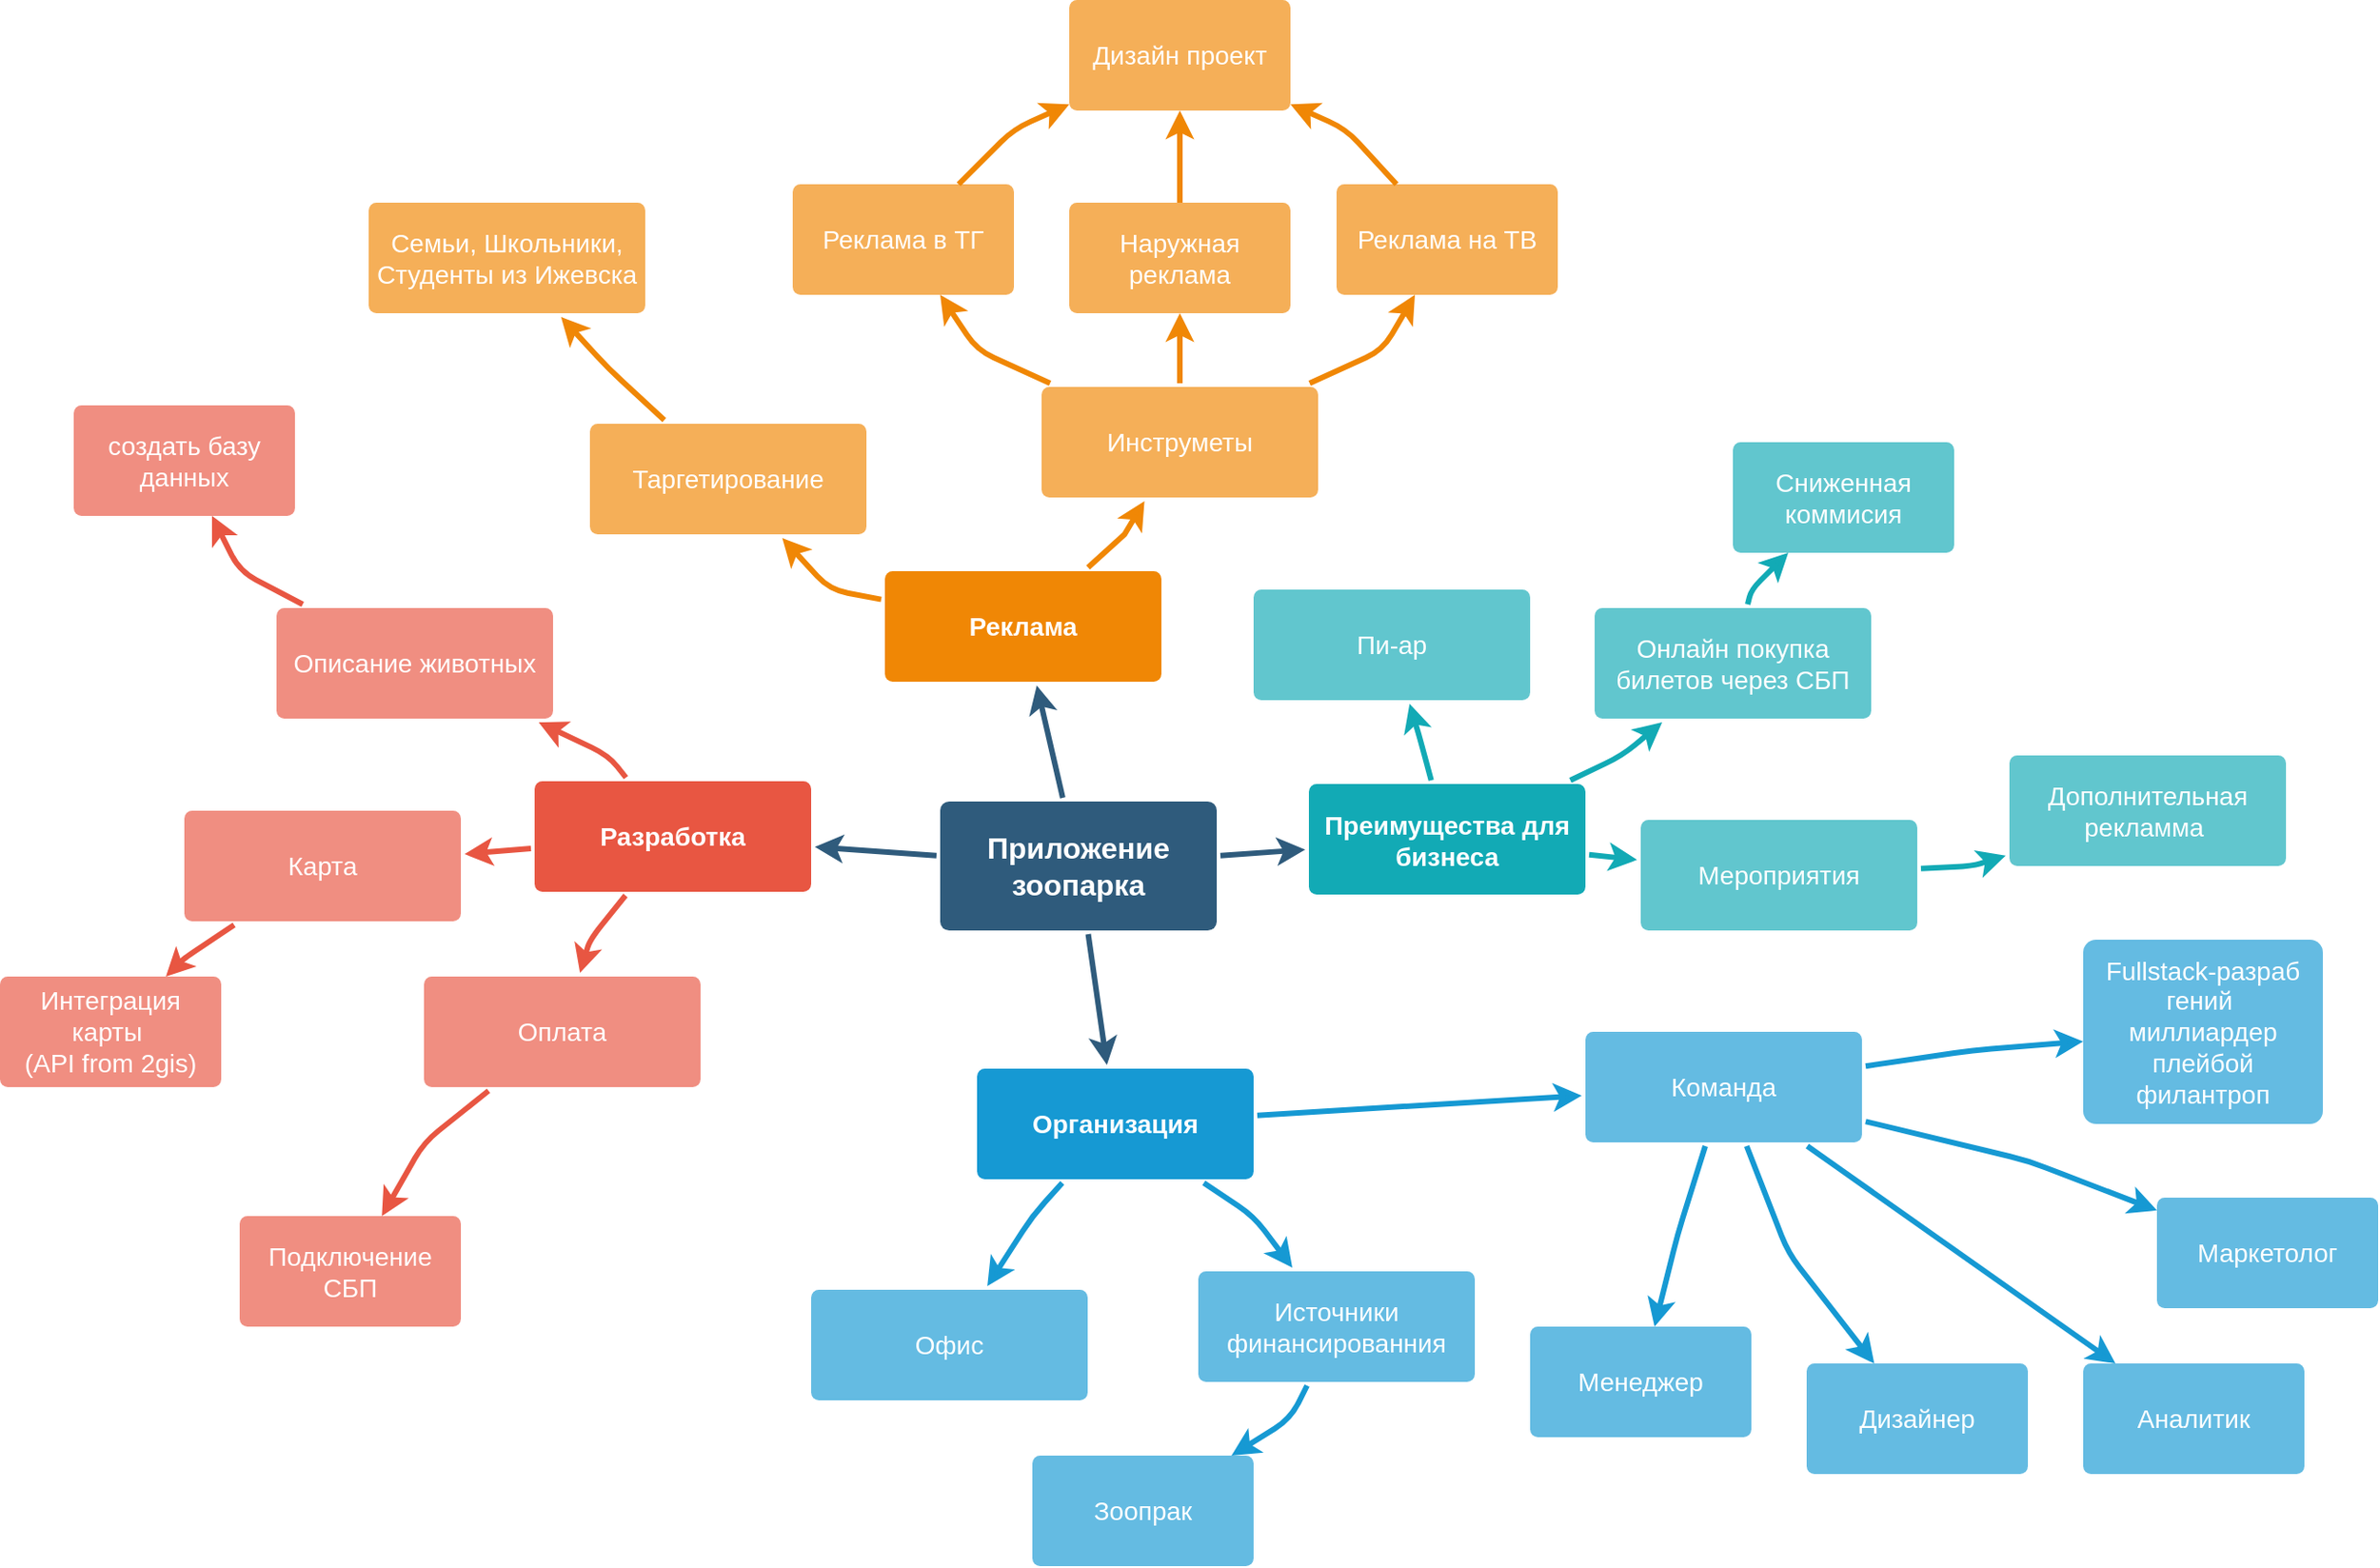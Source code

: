<mxfile version="24.7.16">
  <diagram id="6a731a19-8d31-9384-78a2-239565b7b9f0" name="Page-1">
    <mxGraphModel dx="1687" dy="1735" grid="1" gridSize="10" guides="1" tooltips="1" connect="1" arrows="1" fold="1" page="1" pageScale="1" pageWidth="1169" pageHeight="827" background="none" math="0" shadow="0">
      <root>
        <mxCell id="0" />
        <mxCell id="1" parent="0" />
        <mxCell id="1745" value="" style="edgeStyle=none;rounded=0;jumpStyle=none;html=1;shadow=0;labelBackgroundColor=none;startArrow=none;startFill=0;endArrow=classic;endFill=1;jettySize=auto;orthogonalLoop=1;strokeColor=#2F5B7C;strokeWidth=3;fontFamily=Helvetica;fontSize=16;fontColor=#23445D;spacing=5;" parent="1" source="1749" target="1764" edge="1">
          <mxGeometry relative="1" as="geometry" />
        </mxCell>
        <mxCell id="1746" value="" style="edgeStyle=none;rounded=1;jumpStyle=none;html=1;shadow=0;labelBackgroundColor=none;startArrow=none;startFill=0;endArrow=classic;endFill=1;jettySize=auto;orthogonalLoop=1;strokeColor=#2F5B7C;strokeWidth=3;fontFamily=Helvetica;fontSize=16;fontColor=#23445D;spacing=5;curved=0;" parent="1" source="1749" target="1771" edge="1">
          <mxGeometry relative="1" as="geometry" />
        </mxCell>
        <mxCell id="1747" value="" style="edgeStyle=none;rounded=0;jumpStyle=none;html=1;shadow=0;labelBackgroundColor=none;startArrow=none;startFill=0;endArrow=classic;endFill=1;jettySize=auto;orthogonalLoop=1;strokeColor=#2F5B7C;strokeWidth=3;fontFamily=Helvetica;fontSize=16;fontColor=#23445D;spacing=5;" parent="1" source="1749" target="1760" edge="1">
          <mxGeometry relative="1" as="geometry" />
        </mxCell>
        <mxCell id="1748" value="" style="edgeStyle=none;rounded=0;jumpStyle=none;html=1;shadow=0;labelBackgroundColor=none;startArrow=none;startFill=0;endArrow=classic;endFill=1;jettySize=auto;orthogonalLoop=1;strokeColor=#2F5B7C;strokeWidth=3;fontFamily=Helvetica;fontSize=16;fontColor=#23445D;spacing=5;" parent="1" source="1749" target="1753" edge="1">
          <mxGeometry relative="1" as="geometry" />
        </mxCell>
        <mxCell id="1749" value="Приложение зоопарка" style="rounded=1;whiteSpace=wrap;html=1;shadow=0;labelBackgroundColor=none;strokeColor=none;strokeWidth=3;fillColor=#2F5B7C;fontFamily=Helvetica;fontSize=16;fontColor=#FFFFFF;align=center;fontStyle=1;spacing=5;arcSize=7;perimeterSpacing=2;" parent="1" vertex="1">
          <mxGeometry x="530" y="395" width="150" height="70" as="geometry" />
        </mxCell>
        <mxCell id="1750" value="" style="edgeStyle=none;rounded=1;jumpStyle=none;html=1;shadow=0;labelBackgroundColor=none;startArrow=none;startFill=0;jettySize=auto;orthogonalLoop=1;strokeColor=#E85642;strokeWidth=3;fontFamily=Helvetica;fontSize=14;fontColor=#FFFFFF;spacing=5;fontStyle=1;fillColor=#b0e3e6;" parent="1" source="1753" target="1756" edge="1">
          <mxGeometry relative="1" as="geometry">
            <mxPoint x="410" y="350" as="sourcePoint" />
            <mxPoint x="310" y="360" as="targetPoint" />
            <Array as="points">
              <mxPoint x="350" y="370" />
            </Array>
          </mxGeometry>
        </mxCell>
        <mxCell id="1751" value="" style="edgeStyle=none;rounded=1;jumpStyle=none;html=1;shadow=0;labelBackgroundColor=none;startArrow=none;startFill=0;jettySize=auto;orthogonalLoop=1;strokeColor=#E85642;strokeWidth=3;fontFamily=Helvetica;fontSize=14;fontColor=#FFFFFF;spacing=5;fontStyle=1;fillColor=#b0e3e6;" parent="1" source="1753" target="1755" edge="1">
          <mxGeometry relative="1" as="geometry" />
        </mxCell>
        <mxCell id="1752" value="" style="edgeStyle=none;rounded=1;jumpStyle=none;html=1;shadow=0;labelBackgroundColor=none;startArrow=none;startFill=0;jettySize=auto;orthogonalLoop=1;strokeColor=#E85642;strokeWidth=3;fontFamily=Helvetica;fontSize=14;fontColor=#FFFFFF;spacing=5;fontStyle=1;fillColor=#b0e3e6;" parent="1" source="1753" target="1754" edge="1">
          <mxGeometry relative="1" as="geometry">
            <mxPoint x="390" y="470" as="sourcePoint" />
            <Array as="points">
              <mxPoint x="340" y="470" />
            </Array>
          </mxGeometry>
        </mxCell>
        <mxCell id="1753" value="Разработка" style="rounded=1;whiteSpace=wrap;html=1;shadow=0;labelBackgroundColor=none;strokeColor=none;strokeWidth=3;fillColor=#e85642;fontFamily=Helvetica;fontSize=14;fontColor=#FFFFFF;align=center;spacing=5;fontStyle=1;arcSize=7;perimeterSpacing=2;" parent="1" vertex="1">
          <mxGeometry x="310" y="384" width="150" height="60" as="geometry" />
        </mxCell>
        <mxCell id="1754" value="Оплата" style="rounded=1;whiteSpace=wrap;html=1;shadow=0;labelBackgroundColor=none;strokeColor=none;strokeWidth=3;fillColor=#f08e81;fontFamily=Helvetica;fontSize=14;fontColor=#FFFFFF;align=center;spacing=5;fontStyle=0;arcSize=7;perimeterSpacing=2;" parent="1" vertex="1">
          <mxGeometry x="250" y="490" width="150" height="60" as="geometry" />
        </mxCell>
        <mxCell id="1755" value="Карта" style="rounded=1;whiteSpace=wrap;html=1;shadow=0;labelBackgroundColor=none;strokeColor=none;strokeWidth=3;fillColor=#f08e81;fontFamily=Helvetica;fontSize=14;fontColor=#FFFFFF;align=center;spacing=5;fontStyle=0;arcSize=7;perimeterSpacing=2;" parent="1" vertex="1">
          <mxGeometry x="120" y="400" width="150" height="60" as="geometry" />
        </mxCell>
        <mxCell id="1756" value="Описание животных" style="rounded=1;whiteSpace=wrap;html=1;shadow=0;labelBackgroundColor=none;strokeColor=none;strokeWidth=3;fillColor=#f08e81;fontFamily=Helvetica;fontSize=14;fontColor=#FFFFFF;align=center;spacing=5;fontStyle=0;arcSize=7;perimeterSpacing=2;" parent="1" vertex="1">
          <mxGeometry x="170" y="290" width="150" height="60" as="geometry" />
        </mxCell>
        <mxCell id="1757" value="" style="edgeStyle=none;rounded=1;jumpStyle=none;html=1;shadow=0;labelBackgroundColor=none;startArrow=none;startFill=0;endArrow=classic;endFill=1;jettySize=auto;orthogonalLoop=1;strokeColor=#1699D3;strokeWidth=3;fontFamily=Helvetica;fontSize=14;fontColor=#FFFFFF;spacing=5;curved=0;" parent="1" source="1760" target="1763" edge="1">
          <mxGeometry relative="1" as="geometry">
            <Array as="points">
              <mxPoint x="580" y="620" />
            </Array>
          </mxGeometry>
        </mxCell>
        <mxCell id="1758" value="" style="edgeStyle=none;rounded=1;jumpStyle=none;html=1;shadow=0;labelBackgroundColor=none;startArrow=none;startFill=0;endArrow=classic;endFill=1;jettySize=auto;orthogonalLoop=1;strokeColor=#1699D3;strokeWidth=3;fontFamily=Helvetica;fontSize=14;fontColor=#FFFFFF;spacing=5;curved=0;" parent="1" source="1760" target="1762" edge="1">
          <mxGeometry relative="1" as="geometry">
            <Array as="points">
              <mxPoint x="700" y="620" />
            </Array>
          </mxGeometry>
        </mxCell>
        <mxCell id="1760" value="Организация" style="rounded=1;whiteSpace=wrap;html=1;shadow=0;labelBackgroundColor=none;strokeColor=none;strokeWidth=3;fillColor=#1699d3;fontFamily=Helvetica;fontSize=14;fontColor=#FFFFFF;align=center;spacing=5;fontStyle=1;arcSize=7;perimeterSpacing=2;" parent="1" vertex="1">
          <mxGeometry x="550" y="540" width="150" height="60" as="geometry" />
        </mxCell>
        <mxCell id="1762" value="Источники финансированния" style="rounded=1;whiteSpace=wrap;html=1;shadow=0;labelBackgroundColor=none;strokeColor=none;strokeWidth=3;fillColor=#64bbe2;fontFamily=Helvetica;fontSize=14;fontColor=#FFFFFF;align=center;spacing=5;arcSize=7;perimeterSpacing=2;" parent="1" vertex="1">
          <mxGeometry x="670" y="650" width="150" height="60" as="geometry" />
        </mxCell>
        <mxCell id="1763" value="Офис" style="rounded=1;whiteSpace=wrap;html=1;shadow=0;labelBackgroundColor=none;strokeColor=none;strokeWidth=3;fillColor=#64bbe2;fontFamily=Helvetica;fontSize=14;fontColor=#FFFFFF;align=center;spacing=5;arcSize=7;perimeterSpacing=2;" parent="1" vertex="1">
          <mxGeometry x="460" y="660" width="150" height="60" as="geometry" />
        </mxCell>
        <mxCell id="1764" value="Реклама" style="rounded=1;whiteSpace=wrap;html=1;shadow=0;labelBackgroundColor=none;strokeColor=none;strokeWidth=3;fillColor=#F08705;fontFamily=Helvetica;fontSize=14;fontColor=#FFFFFF;align=center;spacing=5;fontStyle=1;arcSize=7;perimeterSpacing=2;" parent="1" vertex="1">
          <mxGeometry x="500" y="270" width="150" height="60" as="geometry" />
        </mxCell>
        <mxCell id="1767" value="Инструметы" style="rounded=1;whiteSpace=wrap;html=1;shadow=0;labelBackgroundColor=none;strokeColor=none;strokeWidth=3;fillColor=#f5af58;fontFamily=Helvetica;fontSize=14;fontColor=#FFFFFF;align=center;spacing=5;arcSize=7;perimeterSpacing=2;" parent="1" vertex="1">
          <mxGeometry x="585" y="170" width="150" height="60" as="geometry" />
        </mxCell>
        <mxCell id="1768" value="" style="edgeStyle=none;rounded=0;jumpStyle=none;html=1;shadow=0;labelBackgroundColor=none;startArrow=none;startFill=0;endArrow=classic;endFill=1;jettySize=auto;orthogonalLoop=1;strokeColor=#F08705;strokeWidth=3;fontFamily=Helvetica;fontSize=14;fontColor=#FFFFFF;spacing=5;" parent="1" source="1764" target="1767" edge="1">
          <mxGeometry relative="1" as="geometry">
            <Array as="points">
              <mxPoint x="630" y="250" />
            </Array>
          </mxGeometry>
        </mxCell>
        <mxCell id="1769" value="Таргетирование" style="rounded=1;whiteSpace=wrap;html=1;shadow=0;labelBackgroundColor=none;strokeColor=none;strokeWidth=3;fillColor=#f5af58;fontFamily=Helvetica;fontSize=14;fontColor=#FFFFFF;align=center;spacing=5;arcSize=7;perimeterSpacing=2;" parent="1" vertex="1">
          <mxGeometry x="340" y="190" width="150" height="60" as="geometry" />
        </mxCell>
        <mxCell id="1770" value="" style="edgeStyle=none;rounded=1;jumpStyle=none;html=1;shadow=0;labelBackgroundColor=none;startArrow=none;startFill=0;endArrow=classic;endFill=1;jettySize=auto;orthogonalLoop=1;strokeColor=#F08705;strokeWidth=3;fontFamily=Helvetica;fontSize=14;fontColor=#FFFFFF;spacing=5;curved=0;" parent="1" source="1764" target="1769" edge="1">
          <mxGeometry relative="1" as="geometry">
            <Array as="points">
              <mxPoint x="470" y="280" />
            </Array>
          </mxGeometry>
        </mxCell>
        <mxCell id="1771" value="Преимущества для бизнеса" style="rounded=1;whiteSpace=wrap;html=1;shadow=0;labelBackgroundColor=none;strokeColor=none;strokeWidth=3;fillColor=#12aab5;fontFamily=Helvetica;fontSize=14;fontColor=#FFFFFF;align=center;spacing=5;fontStyle=1;arcSize=7;perimeterSpacing=2;" parent="1" vertex="1">
          <mxGeometry x="730" y="385.5" width="150" height="60" as="geometry" />
        </mxCell>
        <mxCell id="1772" value="Мероприятия" style="rounded=1;whiteSpace=wrap;html=1;shadow=0;labelBackgroundColor=none;strokeColor=none;strokeWidth=3;fillColor=#61c6ce;fontFamily=Helvetica;fontSize=14;fontColor=#FFFFFF;align=center;spacing=5;fontStyle=0;arcSize=7;perimeterSpacing=2;" parent="1" vertex="1">
          <mxGeometry x="910" y="405" width="150" height="60" as="geometry" />
        </mxCell>
        <mxCell id="1773" value="" style="edgeStyle=none;rounded=1;jumpStyle=none;html=1;shadow=0;labelBackgroundColor=none;startArrow=none;startFill=0;jettySize=auto;orthogonalLoop=1;strokeColor=#12AAB5;strokeWidth=3;fontFamily=Helvetica;fontSize=14;fontColor=#FFFFFF;spacing=5;fontStyle=1;fillColor=#b0e3e6;curved=0;" parent="1" source="1771" target="1772" edge="1">
          <mxGeometry relative="1" as="geometry">
            <mxPoint x="930" y="460" as="targetPoint" />
            <Array as="points" />
          </mxGeometry>
        </mxCell>
        <mxCell id="1776" value="Онлайн покупка билетов через СБП" style="rounded=1;whiteSpace=wrap;html=1;shadow=0;labelBackgroundColor=none;strokeColor=none;strokeWidth=3;fillColor=#61c6ce;fontFamily=Helvetica;fontSize=14;fontColor=#FFFFFF;align=center;spacing=5;fontStyle=0;arcSize=7;perimeterSpacing=2;" parent="1" vertex="1">
          <mxGeometry x="885" y="290" width="150" height="60" as="geometry" />
        </mxCell>
        <mxCell id="1777" value="" style="edgeStyle=none;rounded=1;jumpStyle=none;html=1;shadow=0;labelBackgroundColor=none;startArrow=none;startFill=0;jettySize=auto;orthogonalLoop=1;strokeColor=#12AAB5;strokeWidth=3;fontFamily=Helvetica;fontSize=14;fontColor=#FFFFFF;spacing=5;fontStyle=1;fillColor=#b0e3e6;curved=0;" parent="1" source="1771" target="1776" edge="1">
          <mxGeometry relative="1" as="geometry">
            <mxPoint x="970" y="380" as="sourcePoint" />
            <Array as="points">
              <mxPoint x="900" y="370" />
            </Array>
          </mxGeometry>
        </mxCell>
        <mxCell id="1778" value="&lt;div style=&quot;text-align: start;&quot;&gt;Пи-ар&lt;/div&gt;" style="rounded=1;whiteSpace=wrap;html=1;shadow=0;labelBackgroundColor=none;strokeColor=none;strokeWidth=3;fillColor=#61c6ce;fontFamily=Helvetica;fontSize=14;fontColor=#FFFFFF;align=center;spacing=5;fontStyle=0;arcSize=7;perimeterSpacing=2;" parent="1" vertex="1">
          <mxGeometry x="700" y="280" width="150" height="60" as="geometry" />
        </mxCell>
        <mxCell id="1779" value="" style="edgeStyle=none;rounded=1;jumpStyle=none;html=1;shadow=0;labelBackgroundColor=none;startArrow=none;startFill=0;jettySize=auto;orthogonalLoop=1;strokeColor=#12AAB5;strokeWidth=3;fontFamily=Helvetica;fontSize=14;fontColor=#FFFFFF;spacing=5;fontStyle=1;fillColor=#b0e3e6;curved=0;" parent="1" source="1771" target="1778" edge="1">
          <mxGeometry relative="1" as="geometry">
            <Array as="points">
              <mxPoint x="790" y="360" />
            </Array>
          </mxGeometry>
        </mxCell>
        <mxCell id="EkFah4cKWW--2uswet-w-1783" value="Подключение СБП" style="whiteSpace=wrap;html=1;fontSize=14;fillColor=#f08e81;strokeColor=none;fontColor=#FFFFFF;rounded=1;shadow=0;labelBackgroundColor=none;strokeWidth=3;spacing=5;fontStyle=0;arcSize=7;" vertex="1" parent="1">
          <mxGeometry x="150" y="620" width="120" height="60" as="geometry" />
        </mxCell>
        <mxCell id="EkFah4cKWW--2uswet-w-1785" value="" style="edgeStyle=none;rounded=1;jumpStyle=none;html=1;shadow=0;labelBackgroundColor=none;startArrow=none;startFill=0;jettySize=auto;orthogonalLoop=1;strokeColor=#E85642;strokeWidth=3;fontFamily=Helvetica;fontSize=14;fontColor=#FFFFFF;spacing=5;fontStyle=1;fillColor=#b0e3e6;" edge="1" parent="1" source="1754" target="EkFah4cKWW--2uswet-w-1783">
          <mxGeometry relative="1" as="geometry">
            <mxPoint x="360" y="630" as="sourcePoint" />
            <mxPoint x="323" y="508" as="targetPoint" />
            <Array as="points">
              <mxPoint x="250" y="580" />
            </Array>
          </mxGeometry>
        </mxCell>
        <mxCell id="EkFah4cKWW--2uswet-w-1786" value="Интеграция карты&amp;nbsp;&lt;div&gt;(API from 2gis)&lt;/div&gt;" style="whiteSpace=wrap;html=1;fontSize=14;fillColor=#f08e81;strokeColor=none;fontColor=#FFFFFF;rounded=1;shadow=0;labelBackgroundColor=none;strokeWidth=3;spacing=5;fontStyle=0;arcSize=7;" vertex="1" parent="1">
          <mxGeometry x="20" y="490" width="120" height="60" as="geometry" />
        </mxCell>
        <mxCell id="EkFah4cKWW--2uswet-w-1788" value="" style="edgeStyle=none;rounded=1;jumpStyle=none;html=1;shadow=0;labelBackgroundColor=none;startArrow=none;startFill=0;jettySize=auto;orthogonalLoop=1;strokeColor=#E85642;strokeWidth=3;fontFamily=Helvetica;fontSize=14;fontColor=#FFFFFF;spacing=5;fontStyle=1;fillColor=#b0e3e6;" edge="1" parent="1" source="1755" target="EkFah4cKWW--2uswet-w-1786">
          <mxGeometry relative="1" as="geometry">
            <mxPoint x="377" y="466" as="sourcePoint" />
            <mxPoint x="333" y="518" as="targetPoint" />
            <Array as="points">
              <mxPoint x="120" y="480" />
            </Array>
          </mxGeometry>
        </mxCell>
        <mxCell id="EkFah4cKWW--2uswet-w-1791" value="создать базу данных" style="whiteSpace=wrap;html=1;fontSize=14;fillColor=#f08e81;strokeColor=none;fontColor=#FFFFFF;rounded=1;shadow=0;labelBackgroundColor=none;strokeWidth=3;spacing=5;fontStyle=0;arcSize=7;" vertex="1" parent="1">
          <mxGeometry x="60" y="180" width="120" height="60" as="geometry" />
        </mxCell>
        <mxCell id="EkFah4cKWW--2uswet-w-1793" value="" style="edgeStyle=none;rounded=1;jumpStyle=none;html=1;shadow=0;labelBackgroundColor=none;startArrow=none;startFill=0;jettySize=auto;orthogonalLoop=1;strokeColor=#E85642;strokeWidth=3;fontFamily=Helvetica;fontSize=14;fontColor=#FFFFFF;spacing=5;fontStyle=1;fillColor=#b0e3e6;" edge="1" parent="1" source="1756" target="EkFah4cKWW--2uswet-w-1791">
          <mxGeometry relative="1" as="geometry">
            <mxPoint x="367" y="456" as="sourcePoint" />
            <mxPoint x="323" y="508" as="targetPoint" />
            <Array as="points">
              <mxPoint x="150" y="270" />
            </Array>
          </mxGeometry>
        </mxCell>
        <mxCell id="EkFah4cKWW--2uswet-w-1796" value="Реклама в ТГ" style="whiteSpace=wrap;html=1;fontSize=14;fillColor=#f5af58;strokeColor=none;fontColor=#FFFFFF;rounded=1;shadow=0;labelBackgroundColor=none;strokeWidth=3;spacing=5;arcSize=7;" vertex="1" parent="1">
          <mxGeometry x="450" y="60" width="120" height="60" as="geometry" />
        </mxCell>
        <mxCell id="EkFah4cKWW--2uswet-w-1798" value="" style="edgeStyle=none;rounded=1;jumpStyle=none;html=1;shadow=0;labelBackgroundColor=none;startArrow=none;startFill=0;endArrow=classic;endFill=1;jettySize=auto;orthogonalLoop=1;strokeColor=#F08705;strokeWidth=3;fontFamily=Helvetica;fontSize=14;fontColor=#FFFFFF;spacing=5;curved=0;" edge="1" parent="1" source="1767" target="EkFah4cKWW--2uswet-w-1796">
          <mxGeometry relative="1" as="geometry">
            <mxPoint x="580" y="180" as="sourcePoint" />
            <mxPoint x="400" y="50" as="targetPoint" />
            <Array as="points">
              <mxPoint x="550" y="150" />
            </Array>
          </mxGeometry>
        </mxCell>
        <mxCell id="EkFah4cKWW--2uswet-w-1799" value="Реклама на ТВ" style="whiteSpace=wrap;html=1;fontSize=14;fillColor=#f5af58;strokeColor=none;fontColor=#FFFFFF;rounded=1;shadow=0;labelBackgroundColor=none;strokeWidth=3;spacing=5;arcSize=7;" vertex="1" parent="1">
          <mxGeometry x="745" y="60" width="120" height="60" as="geometry" />
        </mxCell>
        <mxCell id="EkFah4cKWW--2uswet-w-1800" value="" style="edgeStyle=none;rounded=1;jumpStyle=none;html=1;shadow=0;labelBackgroundColor=none;startArrow=none;startFill=0;endArrow=classic;endFill=1;jettySize=auto;orthogonalLoop=1;strokeColor=#F08705;strokeWidth=3;fontFamily=Helvetica;fontSize=14;fontColor=#FFFFFF;spacing=5;curved=0;" edge="1" parent="1" target="EkFah4cKWW--2uswet-w-1799" source="1767">
          <mxGeometry relative="1" as="geometry">
            <mxPoint x="775" y="39" as="sourcePoint" />
            <mxPoint x="605" y="40" as="targetPoint" />
            <Array as="points">
              <mxPoint x="770" y="150" />
            </Array>
          </mxGeometry>
        </mxCell>
        <mxCell id="EkFah4cKWW--2uswet-w-1801" value="Наружная реклама" style="whiteSpace=wrap;html=1;fontSize=14;fillColor=#f5af58;strokeColor=none;fontColor=#FFFFFF;rounded=1;shadow=0;labelBackgroundColor=none;strokeWidth=3;spacing=5;arcSize=7;" vertex="1" parent="1">
          <mxGeometry x="600" y="70" width="120" height="60" as="geometry" />
        </mxCell>
        <mxCell id="EkFah4cKWW--2uswet-w-1802" value="" style="edgeStyle=none;rounded=1;jumpStyle=none;html=1;shadow=0;labelBackgroundColor=none;startArrow=none;startFill=0;endArrow=classic;endFill=1;jettySize=auto;orthogonalLoop=1;strokeColor=#F08705;strokeWidth=3;fontFamily=Helvetica;fontSize=14;fontColor=#FFFFFF;spacing=5;curved=0;" edge="1" parent="1" target="EkFah4cKWW--2uswet-w-1801" source="1767">
          <mxGeometry relative="1" as="geometry">
            <mxPoint x="570" y="50" as="sourcePoint" />
            <mxPoint x="485" y="-24.5" as="targetPoint" />
            <Array as="points" />
          </mxGeometry>
        </mxCell>
        <mxCell id="EkFah4cKWW--2uswet-w-1803" value="Сниженная коммисия" style="whiteSpace=wrap;html=1;fontSize=14;fillColor=#61c6ce;strokeColor=none;fontColor=#FFFFFF;rounded=1;shadow=0;labelBackgroundColor=none;strokeWidth=3;spacing=5;fontStyle=0;arcSize=7;" vertex="1" parent="1">
          <mxGeometry x="960" y="200" width="120" height="60" as="geometry" />
        </mxCell>
        <mxCell id="EkFah4cKWW--2uswet-w-1805" value="" style="edgeStyle=none;rounded=1;jumpStyle=none;html=1;shadow=0;labelBackgroundColor=none;startArrow=none;startFill=0;jettySize=auto;orthogonalLoop=1;strokeColor=#12AAB5;strokeWidth=3;fontFamily=Helvetica;fontSize=14;fontColor=#FFFFFF;spacing=5;fontStyle=1;fillColor=#b0e3e6;curved=0;" edge="1" parent="1" source="1776" target="EkFah4cKWW--2uswet-w-1803">
          <mxGeometry relative="1" as="geometry">
            <mxPoint x="892" y="410" as="sourcePoint" />
            <mxPoint x="1280" y="380" as="targetPoint" />
            <Array as="points">
              <mxPoint x="970" y="280" />
              <mxPoint x="980" y="270" />
            </Array>
          </mxGeometry>
        </mxCell>
        <mxCell id="EkFah4cKWW--2uswet-w-1807" value="Зоопрак" style="whiteSpace=wrap;html=1;fontSize=14;fillColor=#64bbe2;strokeColor=none;fontColor=#FFFFFF;rounded=1;shadow=0;labelBackgroundColor=none;strokeWidth=3;spacing=5;arcSize=7;" vertex="1" parent="1">
          <mxGeometry x="580" y="750" width="120" height="60" as="geometry" />
        </mxCell>
        <mxCell id="EkFah4cKWW--2uswet-w-1809" value="" style="edgeStyle=none;rounded=1;jumpStyle=none;html=1;shadow=0;labelBackgroundColor=none;startArrow=none;startFill=0;endArrow=classic;endFill=1;jettySize=auto;orthogonalLoop=1;strokeColor=#1699D3;strokeWidth=3;fontFamily=Helvetica;fontSize=14;fontColor=#FFFFFF;spacing=5;curved=0;" edge="1" parent="1" source="1762" target="EkFah4cKWW--2uswet-w-1807">
          <mxGeometry relative="1" as="geometry">
            <mxPoint x="606" y="612" as="sourcePoint" />
            <mxPoint x="566" y="668" as="targetPoint" />
            <Array as="points">
              <mxPoint x="720" y="730" />
            </Array>
          </mxGeometry>
        </mxCell>
        <mxCell id="EkFah4cKWW--2uswet-w-1813" value="Команда" style="rounded=1;whiteSpace=wrap;html=1;shadow=0;labelBackgroundColor=none;strokeColor=none;strokeWidth=3;fillColor=#64bbe2;fontFamily=Helvetica;fontSize=14;fontColor=#FFFFFF;align=center;spacing=5;arcSize=7;perimeterSpacing=2;" vertex="1" parent="1">
          <mxGeometry x="880" y="520" width="150" height="60" as="geometry" />
        </mxCell>
        <mxCell id="EkFah4cKWW--2uswet-w-1814" value="" style="edgeStyle=none;rounded=1;jumpStyle=none;html=1;shadow=0;labelBackgroundColor=none;startArrow=none;startFill=0;endArrow=classic;endFill=1;jettySize=auto;orthogonalLoop=1;strokeColor=#1699D3;strokeWidth=3;fontFamily=Helvetica;fontSize=14;fontColor=#FFFFFF;spacing=5;curved=0;" edge="1" parent="1" source="1760" target="EkFah4cKWW--2uswet-w-1813">
          <mxGeometry relative="1" as="geometry">
            <mxPoint x="800" y="550" as="sourcePoint" />
            <mxPoint x="760" y="606" as="targetPoint" />
            <Array as="points" />
          </mxGeometry>
        </mxCell>
        <mxCell id="EkFah4cKWW--2uswet-w-1817" value="Fullstack-разраб&lt;br&gt;гений&amp;nbsp;&lt;br&gt;миллиардер&lt;br&gt;плейбой&lt;br&gt;филантроп" style="whiteSpace=wrap;html=1;fontSize=14;fillColor=#64bbe2;strokeColor=none;fontColor=#FFFFFF;rounded=1;shadow=0;labelBackgroundColor=none;strokeWidth=3;spacing=5;arcSize=7;" vertex="1" parent="1">
          <mxGeometry x="1150" y="470" width="130" height="100" as="geometry" />
        </mxCell>
        <mxCell id="EkFah4cKWW--2uswet-w-1820" value="" style="edgeStyle=none;rounded=1;jumpStyle=none;html=1;shadow=0;labelBackgroundColor=none;startArrow=none;startFill=0;endArrow=classic;endFill=1;jettySize=auto;orthogonalLoop=1;strokeColor=#1699D3;strokeWidth=3;fontFamily=Helvetica;fontSize=14;fontColor=#FFFFFF;spacing=5;curved=0;" edge="1" parent="1" source="EkFah4cKWW--2uswet-w-1813" target="EkFah4cKWW--2uswet-w-1817">
          <mxGeometry relative="1" as="geometry">
            <mxPoint x="712" y="580" as="sourcePoint" />
            <mxPoint x="808" y="594" as="targetPoint" />
            <Array as="points">
              <mxPoint x="1090" y="530" />
            </Array>
          </mxGeometry>
        </mxCell>
        <mxCell id="EkFah4cKWW--2uswet-w-1821" value="Маркетолог" style="whiteSpace=wrap;html=1;fontSize=14;fillColor=#64bbe2;strokeColor=none;fontColor=#FFFFFF;rounded=1;shadow=0;labelBackgroundColor=none;strokeWidth=3;spacing=5;arcSize=7;" vertex="1" parent="1">
          <mxGeometry x="1190" y="610" width="120" height="60" as="geometry" />
        </mxCell>
        <mxCell id="EkFah4cKWW--2uswet-w-1822" value="" style="edgeStyle=none;rounded=1;jumpStyle=none;html=1;shadow=0;labelBackgroundColor=none;startArrow=none;startFill=0;endArrow=classic;endFill=1;jettySize=auto;orthogonalLoop=1;strokeColor=#1699D3;strokeWidth=3;fontFamily=Helvetica;fontSize=14;fontColor=#FFFFFF;spacing=5;curved=0;" edge="1" parent="1" target="EkFah4cKWW--2uswet-w-1821" source="EkFah4cKWW--2uswet-w-1813">
          <mxGeometry relative="1" as="geometry">
            <mxPoint x="930" y="690" as="sourcePoint" />
            <mxPoint x="786" y="684" as="targetPoint" />
            <Array as="points">
              <mxPoint x="1120" y="590" />
            </Array>
          </mxGeometry>
        </mxCell>
        <mxCell id="EkFah4cKWW--2uswet-w-1823" value="Дизайнер" style="whiteSpace=wrap;html=1;fontSize=14;fillColor=#64bbe2;strokeColor=none;fontColor=#FFFFFF;rounded=1;shadow=0;labelBackgroundColor=none;strokeWidth=3;spacing=5;arcSize=7;" vertex="1" parent="1">
          <mxGeometry x="1000" y="700" width="120" height="60" as="geometry" />
        </mxCell>
        <mxCell id="EkFah4cKWW--2uswet-w-1824" value="" style="edgeStyle=none;rounded=1;jumpStyle=none;html=1;shadow=0;labelBackgroundColor=none;startArrow=none;startFill=0;endArrow=classic;endFill=1;jettySize=auto;orthogonalLoop=1;strokeColor=#1699D3;strokeWidth=3;fontFamily=Helvetica;fontSize=14;fontColor=#FFFFFF;spacing=5;curved=0;" edge="1" parent="1" target="EkFah4cKWW--2uswet-w-1823" source="EkFah4cKWW--2uswet-w-1813">
          <mxGeometry relative="1" as="geometry">
            <mxPoint x="850" y="720" as="sourcePoint" />
            <mxPoint x="761" y="772" as="targetPoint" />
            <Array as="points">
              <mxPoint x="990" y="640" />
            </Array>
          </mxGeometry>
        </mxCell>
        <mxCell id="EkFah4cKWW--2uswet-w-1825" value="Менеджер" style="whiteSpace=wrap;html=1;fontSize=14;fillColor=#64bbe2;strokeColor=none;fontColor=#FFFFFF;rounded=1;shadow=0;labelBackgroundColor=none;strokeWidth=3;spacing=5;arcSize=7;" vertex="1" parent="1">
          <mxGeometry x="850" y="680" width="120" height="60" as="geometry" />
        </mxCell>
        <mxCell id="EkFah4cKWW--2uswet-w-1827" value="" style="edgeStyle=none;rounded=1;jumpStyle=none;html=1;shadow=0;labelBackgroundColor=none;startArrow=none;startFill=0;endArrow=classic;endFill=1;jettySize=auto;orthogonalLoop=1;strokeColor=#1699D3;strokeWidth=3;fontFamily=Helvetica;fontSize=14;fontColor=#FFFFFF;spacing=5;curved=0;" edge="1" parent="1" source="EkFah4cKWW--2uswet-w-1813" target="EkFah4cKWW--2uswet-w-1825">
          <mxGeometry relative="1" as="geometry">
            <mxPoint x="909" y="642" as="sourcePoint" />
            <mxPoint x="1004" y="710" as="targetPoint" />
            <Array as="points">
              <mxPoint x="930" y="630" />
            </Array>
          </mxGeometry>
        </mxCell>
        <mxCell id="EkFah4cKWW--2uswet-w-1829" value="Семьи, Школьники, Студенты из Ижевска" style="rounded=1;whiteSpace=wrap;html=1;shadow=0;labelBackgroundColor=none;strokeColor=none;strokeWidth=3;fillColor=#f5af58;fontFamily=Helvetica;fontSize=14;fontColor=#FFFFFF;align=center;spacing=5;arcSize=7;perimeterSpacing=2;" vertex="1" parent="1">
          <mxGeometry x="220" y="70" width="150" height="60" as="geometry" />
        </mxCell>
        <mxCell id="EkFah4cKWW--2uswet-w-1830" value="" style="edgeStyle=none;rounded=1;jumpStyle=none;html=1;shadow=0;labelBackgroundColor=none;startArrow=none;startFill=0;endArrow=classic;endFill=1;jettySize=auto;orthogonalLoop=1;strokeColor=#F08705;strokeWidth=3;fontFamily=Helvetica;fontSize=14;fontColor=#FFFFFF;spacing=5;curved=0;" edge="1" parent="1" target="EkFah4cKWW--2uswet-w-1829" source="1769">
          <mxGeometry relative="1" as="geometry">
            <mxPoint x="378" y="165" as="sourcePoint" />
            <Array as="points">
              <mxPoint x="350" y="160" />
            </Array>
          </mxGeometry>
        </mxCell>
        <mxCell id="EkFah4cKWW--2uswet-w-1833" value="Дизайн проект" style="whiteSpace=wrap;html=1;fontSize=14;fillColor=#f5af58;strokeColor=none;fontColor=#FFFFFF;rounded=1;shadow=0;labelBackgroundColor=none;strokeWidth=3;spacing=5;arcSize=7;" vertex="1" parent="1">
          <mxGeometry x="600" y="-40" width="120" height="60" as="geometry" />
        </mxCell>
        <mxCell id="EkFah4cKWW--2uswet-w-1834" value="" style="edgeStyle=none;rounded=1;jumpStyle=none;html=1;shadow=0;labelBackgroundColor=none;startArrow=none;startFill=0;endArrow=classic;endFill=1;jettySize=auto;orthogonalLoop=1;strokeColor=#F08705;strokeWidth=3;fontFamily=Helvetica;fontSize=14;fontColor=#FFFFFF;spacing=5;curved=0;" edge="1" parent="1" target="EkFah4cKWW--2uswet-w-1833" source="EkFah4cKWW--2uswet-w-1796">
          <mxGeometry relative="1" as="geometry">
            <mxPoint x="610" as="sourcePoint" />
            <mxPoint x="478" y="-119" as="targetPoint" />
            <Array as="points">
              <mxPoint x="570" y="30" />
            </Array>
          </mxGeometry>
        </mxCell>
        <mxCell id="EkFah4cKWW--2uswet-w-1835" value="" style="edgeStyle=none;rounded=1;jumpStyle=none;html=1;shadow=0;labelBackgroundColor=none;startArrow=none;startFill=0;endArrow=classic;endFill=1;jettySize=auto;orthogonalLoop=1;strokeColor=#F08705;strokeWidth=3;fontFamily=Helvetica;fontSize=14;fontColor=#FFFFFF;spacing=5;curved=0;" edge="1" parent="1" source="EkFah4cKWW--2uswet-w-1801" target="EkFah4cKWW--2uswet-w-1833">
          <mxGeometry relative="1" as="geometry">
            <mxPoint x="543" y="70" as="sourcePoint" />
            <mxPoint x="645" y="-29" as="targetPoint" />
            <Array as="points" />
          </mxGeometry>
        </mxCell>
        <mxCell id="EkFah4cKWW--2uswet-w-1836" value="" style="edgeStyle=none;rounded=1;jumpStyle=none;html=1;shadow=0;labelBackgroundColor=none;startArrow=none;startFill=0;endArrow=classic;endFill=1;jettySize=auto;orthogonalLoop=1;strokeColor=#F08705;strokeWidth=3;fontFamily=Helvetica;fontSize=14;fontColor=#FFFFFF;spacing=5;curved=0;" edge="1" parent="1" source="EkFah4cKWW--2uswet-w-1799" target="EkFah4cKWW--2uswet-w-1833">
          <mxGeometry relative="1" as="geometry">
            <mxPoint x="553" y="80" as="sourcePoint" />
            <mxPoint x="655" y="-19" as="targetPoint" />
            <Array as="points">
              <mxPoint x="750" y="30" />
            </Array>
          </mxGeometry>
        </mxCell>
        <mxCell id="EkFah4cKWW--2uswet-w-1837" value="Дополнительная рекламма&amp;nbsp;" style="rounded=1;whiteSpace=wrap;html=1;shadow=0;labelBackgroundColor=none;strokeColor=none;strokeWidth=3;fillColor=#61c6ce;fontFamily=Helvetica;fontSize=14;fontColor=#FFFFFF;align=center;spacing=5;fontStyle=0;arcSize=7;perimeterSpacing=2;" vertex="1" parent="1">
          <mxGeometry x="1110" y="370" width="150" height="60" as="geometry" />
        </mxCell>
        <mxCell id="EkFah4cKWW--2uswet-w-1838" value="" style="edgeStyle=none;rounded=1;jumpStyle=none;html=1;shadow=0;labelBackgroundColor=none;startArrow=none;startFill=0;jettySize=auto;orthogonalLoop=1;strokeColor=#12AAB5;strokeWidth=3;fontFamily=Helvetica;fontSize=14;fontColor=#FFFFFF;spacing=5;fontStyle=1;fillColor=#b0e3e6;curved=0;" edge="1" parent="1" target="EkFah4cKWW--2uswet-w-1837" source="1772">
          <mxGeometry relative="1" as="geometry">
            <mxPoint x="1050" y="373" as="sourcePoint" />
            <mxPoint x="1098" y="409" as="targetPoint" />
            <Array as="points">
              <mxPoint x="1090" y="430" />
            </Array>
          </mxGeometry>
        </mxCell>
        <mxCell id="EkFah4cKWW--2uswet-w-1839" value="Аналитик" style="whiteSpace=wrap;html=1;fontSize=14;fillColor=#64bbe2;strokeColor=none;fontColor=#FFFFFF;rounded=1;shadow=0;labelBackgroundColor=none;strokeWidth=3;spacing=5;arcSize=7;" vertex="1" parent="1">
          <mxGeometry x="1150" y="700" width="120" height="60" as="geometry" />
        </mxCell>
        <mxCell id="EkFah4cKWW--2uswet-w-1840" value="" style="edgeStyle=none;rounded=1;jumpStyle=none;html=1;shadow=0;labelBackgroundColor=none;startArrow=none;startFill=0;endArrow=classic;endFill=1;jettySize=auto;orthogonalLoop=1;strokeColor=#1699D3;strokeWidth=3;fontFamily=Helvetica;fontSize=14;fontColor=#FFFFFF;spacing=5;curved=0;" edge="1" parent="1" target="EkFah4cKWW--2uswet-w-1839" source="EkFah4cKWW--2uswet-w-1813">
          <mxGeometry relative="1" as="geometry">
            <mxPoint x="1099" y="642" as="sourcePoint" />
            <mxPoint x="951" y="782" as="targetPoint" />
            <Array as="points" />
          </mxGeometry>
        </mxCell>
      </root>
    </mxGraphModel>
  </diagram>
</mxfile>
